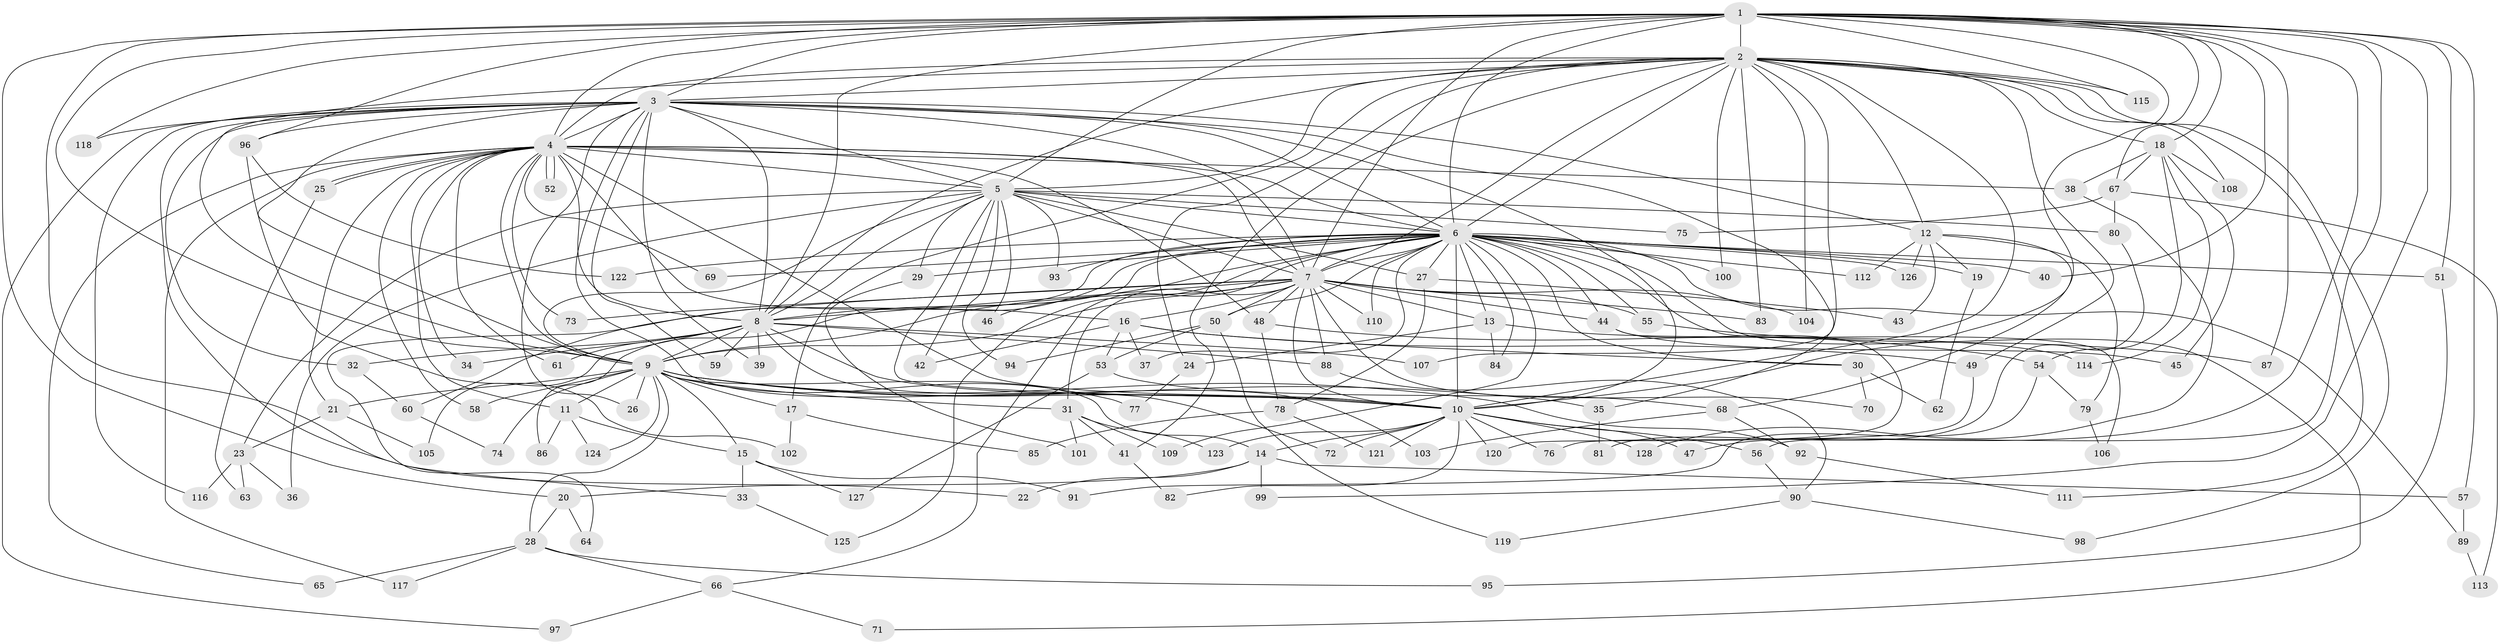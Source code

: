 // coarse degree distribution, {14: 0.03125, 22: 0.015625, 28: 0.015625, 18: 0.03125, 16: 0.03125, 9: 0.03125, 5: 0.0625, 10: 0.015625, 4: 0.109375, 6: 0.03125, 13: 0.015625, 3: 0.140625, 8: 0.015625, 2: 0.390625, 7: 0.046875, 1: 0.015625}
// Generated by graph-tools (version 1.1) at 2025/49/03/04/25 22:49:23]
// undirected, 128 vertices, 281 edges
graph export_dot {
  node [color=gray90,style=filled];
  1;
  2;
  3;
  4;
  5;
  6;
  7;
  8;
  9;
  10;
  11;
  12;
  13;
  14;
  15;
  16;
  17;
  18;
  19;
  20;
  21;
  22;
  23;
  24;
  25;
  26;
  27;
  28;
  29;
  30;
  31;
  32;
  33;
  34;
  35;
  36;
  37;
  38;
  39;
  40;
  41;
  42;
  43;
  44;
  45;
  46;
  47;
  48;
  49;
  50;
  51;
  52;
  53;
  54;
  55;
  56;
  57;
  58;
  59;
  60;
  61;
  62;
  63;
  64;
  65;
  66;
  67;
  68;
  69;
  70;
  71;
  72;
  73;
  74;
  75;
  76;
  77;
  78;
  79;
  80;
  81;
  82;
  83;
  84;
  85;
  86;
  87;
  88;
  89;
  90;
  91;
  92;
  93;
  94;
  95;
  96;
  97;
  98;
  99;
  100;
  101;
  102;
  103;
  104;
  105;
  106;
  107;
  108;
  109;
  110;
  111;
  112;
  113;
  114;
  115;
  116;
  117;
  118;
  119;
  120;
  121;
  122;
  123;
  124;
  125;
  126;
  127;
  128;
  1 -- 2;
  1 -- 3;
  1 -- 4;
  1 -- 5;
  1 -- 6;
  1 -- 7;
  1 -- 8;
  1 -- 9;
  1 -- 10;
  1 -- 18;
  1 -- 20;
  1 -- 22;
  1 -- 40;
  1 -- 47;
  1 -- 51;
  1 -- 56;
  1 -- 57;
  1 -- 67;
  1 -- 87;
  1 -- 96;
  1 -- 99;
  1 -- 115;
  1 -- 118;
  2 -- 3;
  2 -- 4;
  2 -- 5;
  2 -- 6;
  2 -- 7;
  2 -- 8;
  2 -- 9;
  2 -- 10;
  2 -- 12;
  2 -- 17;
  2 -- 18;
  2 -- 24;
  2 -- 41;
  2 -- 49;
  2 -- 83;
  2 -- 98;
  2 -- 100;
  2 -- 104;
  2 -- 107;
  2 -- 108;
  2 -- 111;
  2 -- 115;
  3 -- 4;
  3 -- 5;
  3 -- 6;
  3 -- 7;
  3 -- 8;
  3 -- 9;
  3 -- 10;
  3 -- 12;
  3 -- 26;
  3 -- 32;
  3 -- 33;
  3 -- 35;
  3 -- 39;
  3 -- 59;
  3 -- 72;
  3 -- 96;
  3 -- 97;
  3 -- 116;
  3 -- 118;
  4 -- 5;
  4 -- 6;
  4 -- 7;
  4 -- 8;
  4 -- 9;
  4 -- 10;
  4 -- 11;
  4 -- 16;
  4 -- 21;
  4 -- 25;
  4 -- 25;
  4 -- 34;
  4 -- 38;
  4 -- 48;
  4 -- 52;
  4 -- 52;
  4 -- 58;
  4 -- 61;
  4 -- 65;
  4 -- 69;
  4 -- 73;
  4 -- 117;
  5 -- 6;
  5 -- 7;
  5 -- 8;
  5 -- 9;
  5 -- 10;
  5 -- 23;
  5 -- 27;
  5 -- 29;
  5 -- 36;
  5 -- 42;
  5 -- 46;
  5 -- 75;
  5 -- 80;
  5 -- 93;
  5 -- 94;
  6 -- 7;
  6 -- 8;
  6 -- 9;
  6 -- 10;
  6 -- 13;
  6 -- 19;
  6 -- 27;
  6 -- 29;
  6 -- 30;
  6 -- 37;
  6 -- 40;
  6 -- 44;
  6 -- 50;
  6 -- 51;
  6 -- 55;
  6 -- 60;
  6 -- 66;
  6 -- 69;
  6 -- 71;
  6 -- 84;
  6 -- 86;
  6 -- 89;
  6 -- 93;
  6 -- 100;
  6 -- 106;
  6 -- 109;
  6 -- 110;
  6 -- 112;
  6 -- 122;
  6 -- 125;
  6 -- 126;
  7 -- 8;
  7 -- 9;
  7 -- 10;
  7 -- 13;
  7 -- 16;
  7 -- 31;
  7 -- 44;
  7 -- 46;
  7 -- 48;
  7 -- 50;
  7 -- 55;
  7 -- 64;
  7 -- 70;
  7 -- 73;
  7 -- 83;
  7 -- 88;
  7 -- 104;
  7 -- 110;
  8 -- 9;
  8 -- 10;
  8 -- 32;
  8 -- 34;
  8 -- 39;
  8 -- 59;
  8 -- 61;
  8 -- 88;
  8 -- 103;
  8 -- 105;
  8 -- 107;
  9 -- 10;
  9 -- 11;
  9 -- 14;
  9 -- 15;
  9 -- 17;
  9 -- 21;
  9 -- 26;
  9 -- 28;
  9 -- 31;
  9 -- 35;
  9 -- 58;
  9 -- 74;
  9 -- 77;
  9 -- 92;
  9 -- 124;
  10 -- 14;
  10 -- 47;
  10 -- 56;
  10 -- 72;
  10 -- 76;
  10 -- 82;
  10 -- 120;
  10 -- 121;
  10 -- 123;
  10 -- 128;
  11 -- 15;
  11 -- 86;
  11 -- 124;
  12 -- 19;
  12 -- 43;
  12 -- 68;
  12 -- 79;
  12 -- 112;
  12 -- 126;
  13 -- 24;
  13 -- 84;
  13 -- 114;
  14 -- 20;
  14 -- 22;
  14 -- 57;
  14 -- 99;
  15 -- 33;
  15 -- 91;
  15 -- 127;
  16 -- 30;
  16 -- 37;
  16 -- 42;
  16 -- 49;
  16 -- 53;
  17 -- 85;
  17 -- 102;
  18 -- 38;
  18 -- 45;
  18 -- 54;
  18 -- 67;
  18 -- 108;
  18 -- 114;
  19 -- 62;
  20 -- 28;
  20 -- 64;
  21 -- 23;
  21 -- 105;
  23 -- 36;
  23 -- 63;
  23 -- 116;
  24 -- 77;
  25 -- 63;
  27 -- 43;
  27 -- 78;
  28 -- 65;
  28 -- 66;
  28 -- 95;
  28 -- 117;
  29 -- 101;
  30 -- 62;
  30 -- 70;
  31 -- 41;
  31 -- 101;
  31 -- 109;
  31 -- 123;
  32 -- 60;
  33 -- 125;
  35 -- 81;
  38 -- 128;
  41 -- 82;
  44 -- 45;
  44 -- 120;
  48 -- 54;
  48 -- 78;
  49 -- 76;
  50 -- 53;
  50 -- 94;
  50 -- 119;
  51 -- 95;
  53 -- 68;
  53 -- 127;
  54 -- 79;
  54 -- 91;
  55 -- 87;
  56 -- 90;
  57 -- 89;
  60 -- 74;
  66 -- 71;
  66 -- 97;
  67 -- 75;
  67 -- 80;
  67 -- 113;
  68 -- 92;
  68 -- 103;
  78 -- 85;
  78 -- 121;
  79 -- 106;
  80 -- 81;
  88 -- 90;
  89 -- 113;
  90 -- 98;
  90 -- 119;
  92 -- 111;
  96 -- 102;
  96 -- 122;
}
